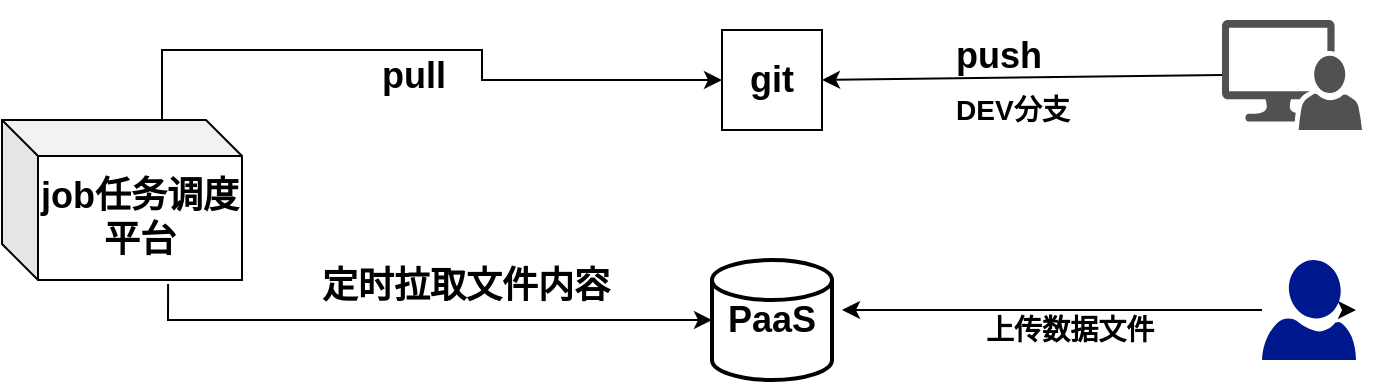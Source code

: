 <mxfile version="10.7.7" type="github"><diagram id="qFrh_JpGvFkNT9PNKu94" name="Page-1"><mxGraphModel dx="840" dy="489" grid="1" gridSize="10" guides="1" tooltips="1" connect="1" arrows="1" fold="1" page="1" pageScale="1" pageWidth="827" pageHeight="1169" math="0" shadow="0"><root><mxCell id="0"/><mxCell id="1" parent="0"/><mxCell id="SgZmSBNr_ThqHF19JAxh-1" value="&lt;h2&gt;&lt;font style=&quot;vertical-align: inherit&quot;&gt;&lt;font style=&quot;vertical-align: inherit&quot;&gt;PaaS&lt;/font&gt;&lt;/font&gt;&lt;/h2&gt;" style="strokeWidth=2;html=1;shape=mxgraph.flowchart.database;whiteSpace=wrap;fontFamily=Helvetica;fontSize=12;fontColor=#000000;align=center;strokeColor=#000000;fillColor=#ffffff;" vertex="1" parent="1"><mxGeometry x="455" y="555" width="60" height="60" as="geometry"/></mxCell><mxCell id="SgZmSBNr_ThqHF19JAxh-8" value="" style="endArrow=classic;html=1;" edge="1" parent="1" source="SgZmSBNr_ThqHF19JAxh-3"><mxGeometry width="50" height="50" relative="1" as="geometry"><mxPoint x="770" y="580" as="sourcePoint"/><mxPoint x="520" y="580" as="targetPoint"/></mxGeometry></mxCell><mxCell id="SgZmSBNr_ThqHF19JAxh-10" value="&lt;h3&gt;&lt;font style=&quot;vertical-align: inherit&quot;&gt;&lt;font style=&quot;vertical-align: inherit&quot;&gt;上传数据文件&lt;/font&gt;&lt;/font&gt;&lt;/h3&gt;" style="text;html=1;resizable=0;points=[];autosize=1;align=left;verticalAlign=top;spacingTop=-4;" vertex="1" parent="1"><mxGeometry x="590" y="565" width="100" height="40" as="geometry"/></mxCell><mxCell id="SgZmSBNr_ThqHF19JAxh-11" value="" style="shadow=0;dashed=0;html=1;labelPosition=center;verticalLabelPosition=bottom;verticalAlign=top;align=center;strokeColor=none;shape=mxgraph.mscae.system_center.admin_console;fillColor=#515151;strokeColor=none;pointerEvents=1;" vertex="1" parent="1"><mxGeometry x="710" y="435" width="70" height="55" as="geometry"/></mxCell><mxCell id="SgZmSBNr_ThqHF19JAxh-12" value="&lt;h2&gt;git&lt;/h2&gt;" style="whiteSpace=wrap;html=1;aspect=fixed;" vertex="1" parent="1"><mxGeometry x="460" y="440" width="50" height="50" as="geometry"/></mxCell><mxCell id="SgZmSBNr_ThqHF19JAxh-17" value="&lt;h3&gt;DEV分支&lt;/h3&gt;" style="text;html=1;resizable=0;points=[];autosize=1;align=left;verticalAlign=top;spacingTop=-4;" vertex="1" parent="1"><mxGeometry x="575" y="455" width="70" height="40" as="geometry"/></mxCell><mxCell id="SgZmSBNr_ThqHF19JAxh-28" style="edgeStyle=orthogonalEdgeStyle;rounded=0;orthogonalLoop=1;jettySize=auto;html=1;exitX=0;exitY=0;exitDx=120;exitDy=18;exitPerimeter=0;entryX=0;entryY=0.5;entryDx=0;entryDy=0;" edge="1" parent="1" source="SgZmSBNr_ThqHF19JAxh-21" target="SgZmSBNr_ThqHF19JAxh-12"><mxGeometry relative="1" as="geometry"><Array as="points"><mxPoint x="180" y="503"/><mxPoint x="180" y="450"/><mxPoint x="340" y="450"/><mxPoint x="340" y="465"/></Array></mxGeometry></mxCell><mxCell id="SgZmSBNr_ThqHF19JAxh-33" style="edgeStyle=orthogonalEdgeStyle;rounded=0;orthogonalLoop=1;jettySize=auto;html=1;exitX=0.692;exitY=1.025;exitDx=0;exitDy=0;exitPerimeter=0;entryX=0;entryY=0.5;entryDx=0;entryDy=0;entryPerimeter=0;" edge="1" parent="1" source="SgZmSBNr_ThqHF19JAxh-21" target="SgZmSBNr_ThqHF19JAxh-1"><mxGeometry relative="1" as="geometry"><mxPoint x="180" y="585" as="sourcePoint"/><mxPoint x="220" y="670" as="targetPoint"/><Array as="points"><mxPoint x="183" y="585"/></Array></mxGeometry></mxCell><mxCell id="SgZmSBNr_ThqHF19JAxh-21" value="&lt;h2&gt;&lt;span&gt;job任务调度平台&lt;/span&gt;&lt;/h2&gt;" style="shape=cube;whiteSpace=wrap;html=1;boundedLbl=1;backgroundOutline=1;darkOpacity=0.05;darkOpacity2=0.1;size=18;" vertex="1" parent="1"><mxGeometry x="100" y="485" width="120" height="80" as="geometry"/></mxCell><mxCell id="SgZmSBNr_ThqHF19JAxh-22" value="" style="endArrow=classic;html=1;exitX=0;exitY=0.5;exitDx=0;exitDy=0;exitPerimeter=0;entryX=1;entryY=0.5;entryDx=0;entryDy=0;" edge="1" parent="1" source="SgZmSBNr_ThqHF19JAxh-11" target="SgZmSBNr_ThqHF19JAxh-12"><mxGeometry width="50" height="50" relative="1" as="geometry"><mxPoint x="630" y="495" as="sourcePoint"/><mxPoint x="580" y="490" as="targetPoint"/></mxGeometry></mxCell><mxCell id="SgZmSBNr_ThqHF19JAxh-3" value="" style="shadow=0;dashed=0;html=1;strokeColor=none;shape=mxgraph.azure.user;fillColor=#00188D;" vertex="1" parent="1"><mxGeometry x="730" y="555" width="47" height="50" as="geometry"/></mxCell><mxCell id="SgZmSBNr_ThqHF19JAxh-24" value="" style="endArrow=classic;html=1;entryX=1;entryY=0.5;entryDx=0;entryDy=0;entryPerimeter=0;" edge="1" parent="1" target="SgZmSBNr_ThqHF19JAxh-3"><mxGeometry width="50" height="50" relative="1" as="geometry"><mxPoint x="770" y="580" as="sourcePoint"/><mxPoint x="515" y="585" as="targetPoint"/></mxGeometry></mxCell><mxCell id="SgZmSBNr_ThqHF19JAxh-29" value="&lt;h2&gt;pull&lt;/h2&gt;" style="text;html=1;resizable=0;points=[];autosize=1;align=left;verticalAlign=top;spacingTop=-4;" vertex="1" parent="1"><mxGeometry x="287.5" y="435" width="50" height="50" as="geometry"/></mxCell><mxCell id="SgZmSBNr_ThqHF19JAxh-34" value="&lt;h2&gt;定时拉取文件内容&lt;/h2&gt;" style="text;html=1;resizable=0;points=[];autosize=1;align=left;verticalAlign=top;spacingTop=-4;" vertex="1" parent="1"><mxGeometry x="257.5" y="540" width="160" height="50" as="geometry"/></mxCell><mxCell id="SgZmSBNr_ThqHF19JAxh-35" value="&lt;h2&gt;push&lt;/h2&gt;" style="text;html=1;resizable=0;points=[];autosize=1;align=left;verticalAlign=top;spacingTop=-4;" vertex="1" parent="1"><mxGeometry x="575" y="425" width="60" height="50" as="geometry"/></mxCell></root></mxGraphModel></diagram></mxfile>